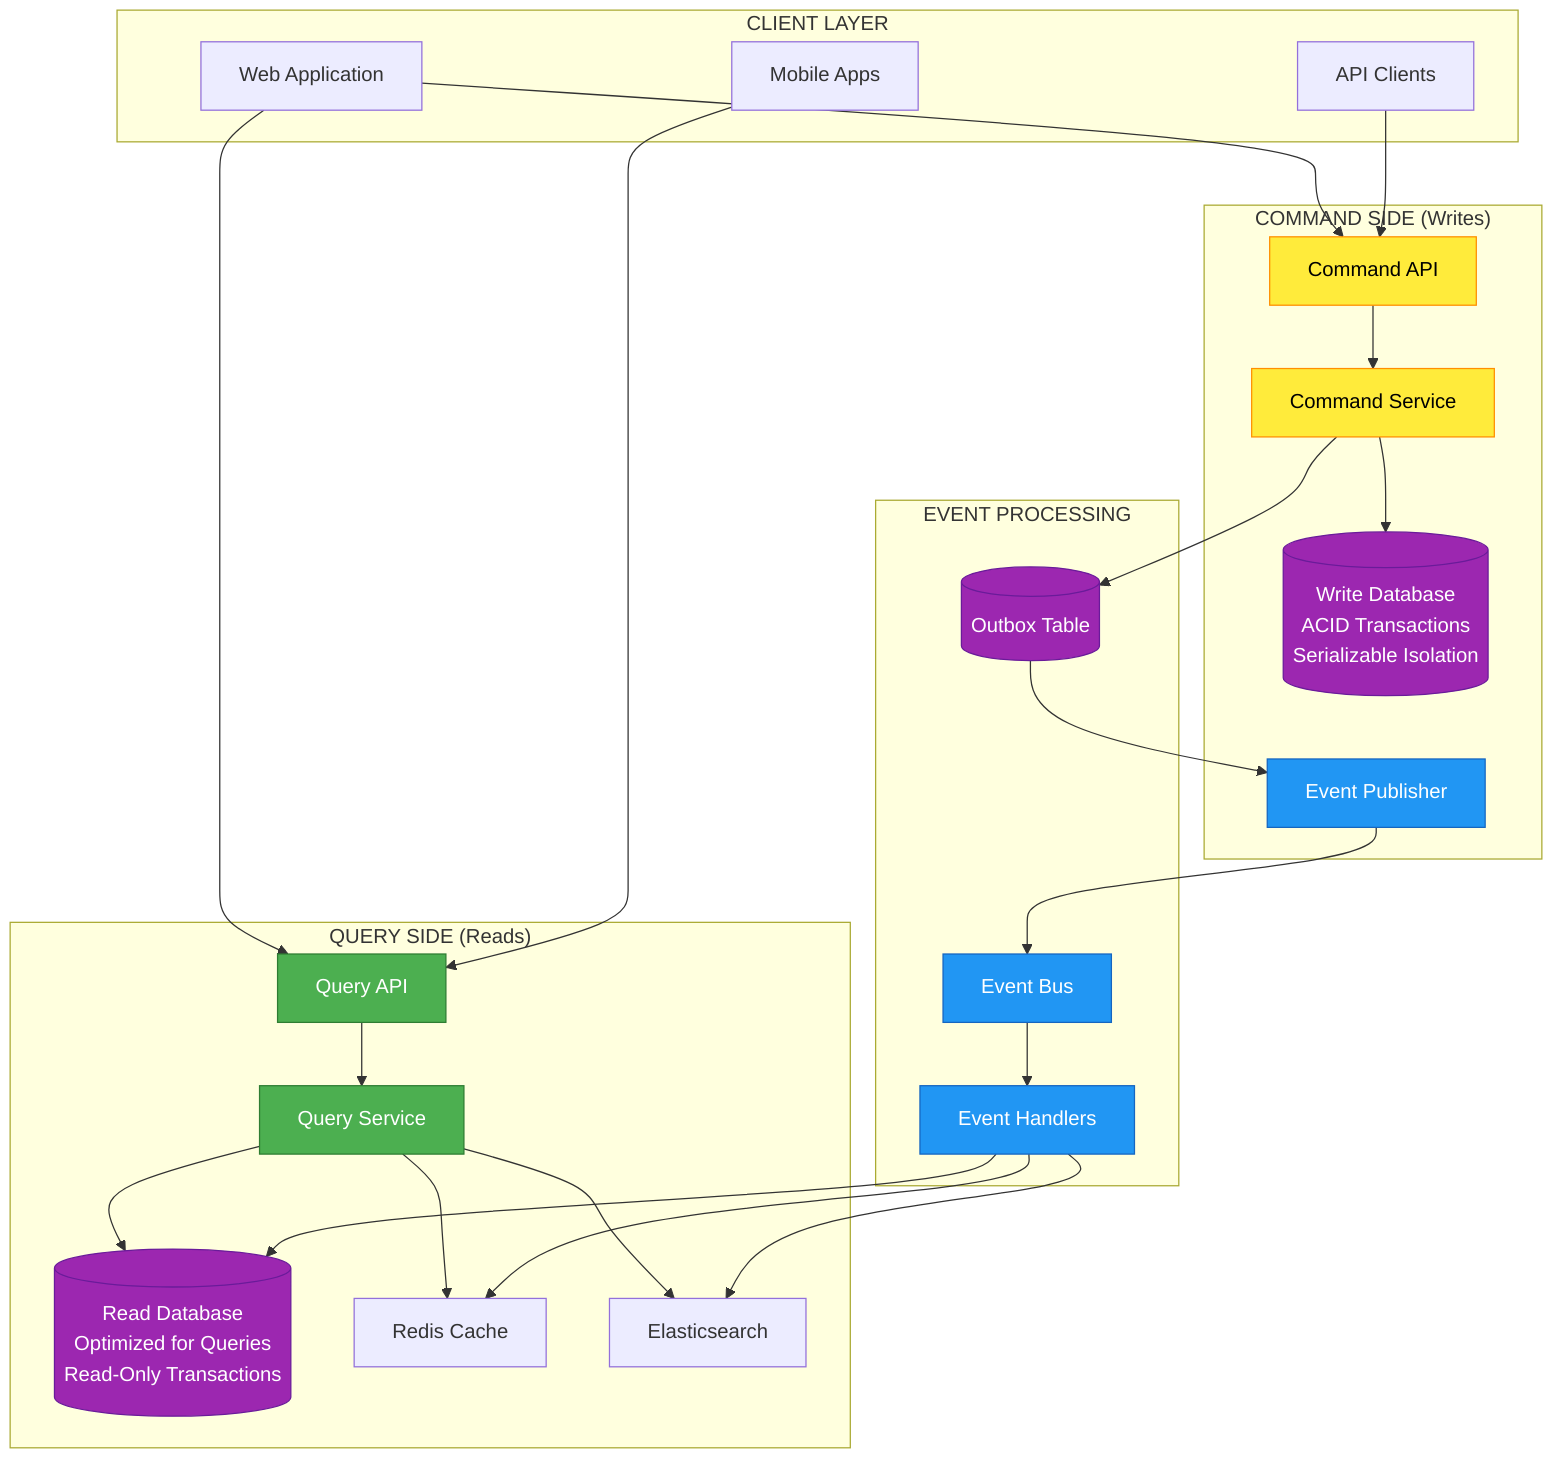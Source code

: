 graph TD
    subgraph "CLIENT LAYER"
        WEB[Web Application]
        API[API Clients]
        MOBILE[Mobile Apps]
    end
    
    subgraph "COMMAND SIDE (Writes)"
        CMD_API[Command API]
        CMD_SVC[Command Service]
        WRITE_DB[(Write Database<br/>ACID Transactions<br/>Serializable Isolation)]
        EVT_PUB[Event Publisher]
    end
    
    subgraph "QUERY SIDE (Reads)"  
        QRY_API[Query API]
        QRY_SVC[Query Service]
        READ_DB[(Read Database<br/>Optimized for Queries<br/>Read-Only Transactions)]
        CACHE[Redis Cache]
        SEARCH[Elasticsearch]
    end
    
    subgraph "EVENT PROCESSING"
        EVT_BUS[Event Bus]
        EVT_HANDLER[Event Handlers]
        OUTBOX[(Outbox Table)]
    end
    
    %% Command flow
    WEB --> CMD_API
    API --> CMD_API
    CMD_API --> CMD_SVC
    CMD_SVC --> WRITE_DB
    CMD_SVC --> OUTBOX
    OUTBOX --> EVT_PUB
    EVT_PUB --> EVT_BUS
    
    %% Query flow
    WEB --> QRY_API
    MOBILE --> QRY_API
    QRY_API --> QRY_SVC
    QRY_SVC --> READ_DB
    QRY_SVC --> CACHE
    QRY_SVC --> SEARCH
    
    %% Event processing
    EVT_BUS --> EVT_HANDLER
    EVT_HANDLER --> READ_DB
    EVT_HANDLER --> CACHE
    EVT_HANDLER --> SEARCH
    
    classDef commandStyle fill:#ffeb3b,stroke:#ff8f00,color:#000
    classDef queryStyle fill:#4caf50,stroke:#2e7d32,color:#fff
    classDef eventStyle fill:#2196f3,stroke:#1565c0,color:#fff
    classDef dbStyle fill:#9c27b0,stroke:#6a1b9a,color:#fff
    
    class CMD_API,CMD_SVC commandStyle
    class QRY_API,QRY_SVC queryStyle
    class EVT_PUB,EVT_BUS,EVT_HANDLER eventStyle
    class WRITE_DB,READ_DB,OUTBOX dbStyle